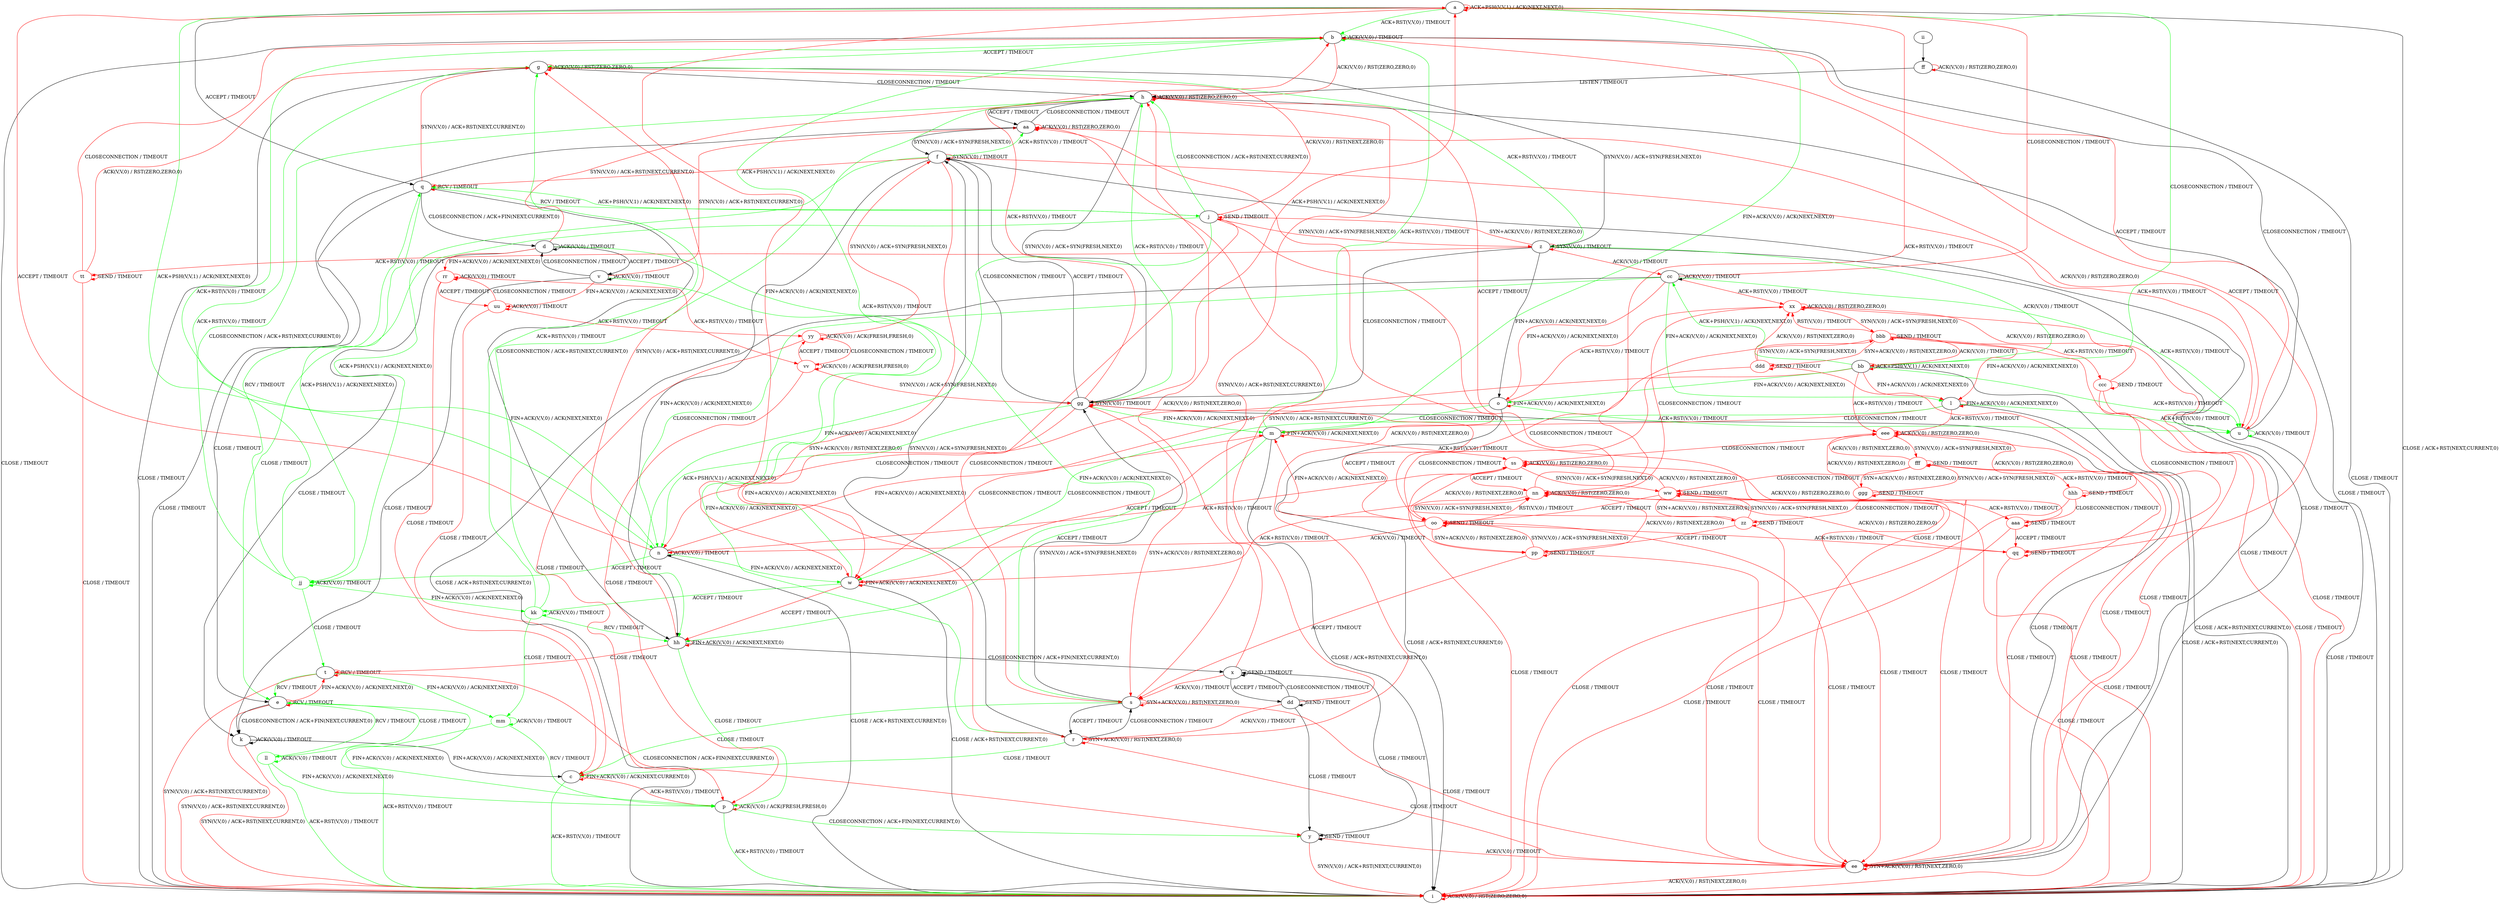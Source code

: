 digraph "" {
	graph ["Incoming time"=59.9393048286438,
		"Outgoing time"=75.9120581150055,
		Output="{'States': 60, 'Transitions': 945, 'Filename': '../results/tcp/TCP_FreeBSD_Server-TCP_Windows8_Server-cvc4-4.dot'}",
		Reference="{'States': 56, 'Transitions': 716, 'Filename': '../subjects/tcp/TCP_FreeBSD_Server.dot'}",
		Solver=cvc4,
		Updated="{'States': 39, 'Transitions': 495, 'Filename': '../subjects/tcp/TCP_Windows8_Server.dot'}",
		"f-measure"=0.4393063583815029,
		precision=0.5373737373737374,
		recall=0.3715083798882682
	];
	a -> a [key=0,
	color=red,
	label="ACK+PSH(V,V,1) / ACK(NEXT,NEXT,0)"];
a -> b [key=0,
color=green,
label="ACK+RST(V,V,0) / TIMEOUT"];
a -> i [key=0,
label="CLOSE / ACK+RST(NEXT,CURRENT,0)"];
a -> m [key=0,
color=green,
label="FIN+ACK(V,V,0) / ACK(NEXT,NEXT,0)"];
a -> n [key=0,
color=green,
label="ACK+PSH(V,V,1) / ACK(NEXT,NEXT,0)"];
a -> q [key=0,
label="ACCEPT / TIMEOUT"];
a -> w [key=0,
color=red,
label="FIN+ACK(V,V,0) / ACK(NEXT,NEXT,0)"];
nn [color=red];
a -> nn [key=0,
color=red,
label="ACK+RST(V,V,0) / TIMEOUT"];
b -> b [key=0,
color=green,
label="ACK(V,V,0) / TIMEOUT"];
b -> g [key=0,
color=green,
label="ACCEPT / TIMEOUT"];
b -> h [key=0,
color=red,
label="ACK(V,V,0) / RST(ZERO,ZERO,0)"];
b -> i [key=0,
label="CLOSE / TIMEOUT"];
b -> u [key=0,
color=red,
label="ACCEPT / TIMEOUT"];
c -> c [key=0,
color=red,
label="FIN+ACK(V,V,0) / ACK(NEXT,CURRENT,0)"];
c -> i [key=0,
color=green,
label="ACK+RST(V,V,0) / TIMEOUT"];
c -> p [key=0,
color=red,
label="ACK+RST(V,V,0) / TIMEOUT"];
d -> d [key=0,
label="ACK(V,V,0) / TIMEOUT"];
d -> h [key=0,
color=red,
label="SYN(V,V,0) / ACK+RST(NEXT,CURRENT,0)"];
d -> k [key=0,
label="CLOSE / TIMEOUT"];
d -> s [key=0,
color=green,
label="FIN+ACK(V,V,0) / ACK(NEXT,NEXT,0)"];
d -> v [key=0,
label="ACCEPT / TIMEOUT"];
rr [color=red];
d -> rr [key=0,
color=red,
label="FIN+ACK(V,V,0) / ACK(NEXT,NEXT,0)"];
e -> e [key=0,
color=red,
label="RCV / TIMEOUT"];
e -> i [key=0,
color=red,
label="SYN(V,V,0) / ACK+RST(NEXT,CURRENT,0)"];
e -> k [key=0,
label="CLOSECONNECTION / ACK+FIN(NEXT,CURRENT,0)"];
e -> p [key=0,
color=green,
label="FIN+ACK(V,V,0) / ACK(NEXT,NEXT,0)"];
e -> t [key=0,
color=red,
label="FIN+ACK(V,V,0) / ACK(NEXT,NEXT,0)"];
ll [color=green];
e -> ll [key=0,
color=green,
label="RCV / TIMEOUT"];
f -> f [key=0,
color=red,
label="SYN(V,V,0) / TIMEOUT"];
f -> q [key=0,
color=red,
label="ACK+PSH(V,V,1) / ACK(NEXT,NEXT,0)"];
f -> r [key=0,
color=red,
label="SYN+ACK(V,V,0) / RST(NEXT,ZERO,0)"];
f -> u [key=0,
color=red,
label="ACK+RST(V,V,0) / TIMEOUT"];
f -> aa [key=0,
color=green,
label="ACK+RST(V,V,0) / TIMEOUT"];
f -> ee [key=0,
label="CLOSE / TIMEOUT"];
f -> gg [key=0,
label="CLOSECONNECTION / TIMEOUT"];
f -> hh [key=0,
label="FIN+ACK(V,V,0) / ACK(NEXT,NEXT,0)"];
jj [color=green];
f -> jj [key=0,
color=green,
label="ACK+PSH(V,V,1) / ACK(NEXT,NEXT,0)"];
g -> g [key=0,
color=red,
label="ACK(V,V,0) / RST(ZERO,ZERO,0)"];
g -> h [key=0,
label="CLOSECONNECTION / TIMEOUT"];
g -> i [key=0,
label="CLOSE / TIMEOUT"];
g -> z [key=0,
label="SYN(V,V,0) / ACK+SYN(FRESH,NEXT,0)"];
h -> h [key=0,
color=red,
label="ACK(V,V,0) / RST(ZERO,ZERO,0)"];
h -> i [key=0,
label="CLOSE / TIMEOUT"];
h -> aa [key=0,
label="ACCEPT / TIMEOUT"];
h -> gg [key=0,
label="SYN(V,V,0) / ACK+SYN(FRESH,NEXT,0)"];
i -> i [key=0,
color=red,
label="ACK(V,V,0) / RST(ZERO,ZERO,0)"];
j -> e [key=0,
color=green,
label="CLOSE / TIMEOUT"];
j -> g [key=0,
color=red,
label="ACK(V,V,0) / RST(NEXT,ZERO,0)"];
j -> h [key=0,
color=green,
label="CLOSECONNECTION / ACK+RST(NEXT,CURRENT,0)"];
j -> j [key=0,
color=red,
label="SEND / TIMEOUT"];
j -> q [key=0,
color=green,
label="ACK+PSH(V,V,1) / ACK(NEXT,NEXT,0)"];
j -> s [key=0,
color=red,
label="CLOSECONNECTION / TIMEOUT"];
j -> z [key=0,
color=red,
label="SYN(V,V,0) / ACK+SYN(FRESH,NEXT,0)"];
j -> ee [key=0,
color=red,
label="CLOSE / TIMEOUT"];
j -> hh [key=0,
color=green,
label="FIN+ACK(V,V,0) / ACK(NEXT,NEXT,0)"];
k -> c [key=0,
label="FIN+ACK(V,V,0) / ACK(NEXT,NEXT,0)"];
k -> i [key=0,
color=red,
label="SYN(V,V,0) / ACK+RST(NEXT,CURRENT,0)"];
k -> k [key=0,
label="ACK(V,V,0) / TIMEOUT"];
l -> i [key=0,
label="CLOSE / ACK+RST(NEXT,CURRENT,0)"];
l -> l [key=0,
color=red,
label="FIN+ACK(V,V,0) / ACK(NEXT,NEXT,0)"];
l -> m [key=0,
color=red,
label="CLOSECONNECTION / TIMEOUT"];
l -> u [key=0,
color=green,
label="ACK+RST(V,V,0) / TIMEOUT"];
l -> w [key=0,
color=green,
label="CLOSECONNECTION / TIMEOUT"];
eee [color=red];
l -> eee [key=0,
color=red,
label="ACK+RST(V,V,0) / TIMEOUT"];
m -> b [key=0,
color=green,
label="ACK+RST(V,V,0) / TIMEOUT"];
m -> i [key=0,
label="CLOSE / ACK+RST(NEXT,CURRENT,0)"];
m -> m [key=0,
color=red,
label="FIN+ACK(V,V,0) / ACK(NEXT,NEXT,0)"];
m -> w [key=0,
color=red,
label="ACCEPT / TIMEOUT"];
m -> hh [key=0,
color=green,
label="ACCEPT / TIMEOUT"];
ss [color=red];
m -> ss [key=0,
color=red,
label="ACK+RST(V,V,0) / TIMEOUT"];
n -> a [key=0,
color=red,
label="ACCEPT / TIMEOUT"];
n -> b [key=0,
color=green,
label="ACK+RST(V,V,0) / TIMEOUT"];
n -> i [key=0,
label="CLOSE / ACK+RST(NEXT,CURRENT,0)"];
n -> m [key=0,
color=red,
label="FIN+ACK(V,V,0) / ACK(NEXT,NEXT,0)"];
n -> n [key=0,
label="ACK(V,V,0) / TIMEOUT"];
n -> w [key=0,
color=green,
label="FIN+ACK(V,V,0) / ACK(NEXT,NEXT,0)"];
n -> jj [key=0,
color=green,
label="ACCEPT / TIMEOUT"];
n -> ss [key=0,
color=red,
label="ACK+RST(V,V,0) / TIMEOUT"];
o -> i [key=0,
label="CLOSE / ACK+RST(NEXT,CURRENT,0)"];
o -> m [key=0,
color=green,
label="CLOSECONNECTION / TIMEOUT"];
o -> o [key=0,
color=red,
label="FIN+ACK(V,V,0) / ACK(NEXT,NEXT,0)"];
o -> u [key=0,
color=green,
label="ACK+RST(V,V,0) / TIMEOUT"];
o -> w [key=0,
color=red,
label="CLOSECONNECTION / TIMEOUT"];
xx [color=red];
o -> xx [key=0,
color=red,
label="ACK+RST(V,V,0) / TIMEOUT"];
p -> i [key=0,
color=green,
label="ACK+RST(V,V,0) / TIMEOUT"];
p -> p [key=0,
color=red,
label="ACK(V,V,0) / ACK(FRESH,FRESH,0)"];
p -> y [key=0,
color=green,
label="CLOSECONNECTION / ACK+FIN(NEXT,CURRENT,0)"];
q -> d [key=0,
label="CLOSECONNECTION / ACK+FIN(NEXT,CURRENT,0)"];
q -> e [key=0,
label="CLOSE / TIMEOUT"];
q -> g [key=0,
color=red,
label="SYN(V,V,0) / ACK+RST(NEXT,CURRENT,0)"];
q -> j [key=0,
color=green,
label="RCV / TIMEOUT"];
q -> q [key=0,
color=red,
label="RCV / TIMEOUT"];
q -> hh [key=0,
label="FIN+ACK(V,V,0) / ACK(NEXT,NEXT,0)"];
q -> jj [key=0,
color=green,
label="ACK+PSH(V,V,1) / ACK(NEXT,NEXT,0)"];
r -> c [key=0,
color=green,
label="CLOSE / TIMEOUT"];
r -> f [key=0,
label="SYN(V,V,0) / ACK+SYN(FRESH,NEXT,0)"];
r -> r [key=0,
color=red,
label="SYN+ACK(V,V,0) / RST(NEXT,ZERO,0)"];
r -> s [key=0,
label="CLOSECONNECTION / TIMEOUT"];
r -> aa [key=0,
color=red,
label="ACK(V,V,0) / RST(NEXT,ZERO,0)"];
r -> ee [key=0,
color=red,
label="CLOSE / TIMEOUT"];
s -> c [key=0,
color=green,
label="CLOSE / TIMEOUT"];
s -> h [key=0,
color=red,
label="ACK(V,V,0) / RST(NEXT,ZERO,0)"];
s -> r [key=0,
label="ACCEPT / TIMEOUT"];
s -> s [key=0,
color=red,
label="SYN+ACK(V,V,0) / RST(NEXT,ZERO,0)"];
s -> ee [key=0,
color=red,
label="CLOSE / TIMEOUT"];
s -> gg [key=0,
label="SYN(V,V,0) / ACK+SYN(FRESH,NEXT,0)"];
t -> e [key=0,
color=green,
label="RCV / TIMEOUT"];
t -> i [key=0,
color=red,
label="SYN(V,V,0) / ACK+RST(NEXT,CURRENT,0)"];
t -> t [key=0,
color=red,
label="RCV / TIMEOUT"];
t -> y [key=0,
color=red,
label="CLOSECONNECTION / ACK+FIN(NEXT,CURRENT,0)"];
mm [color=green];
t -> mm [key=0,
color=green,
label="FIN+ACK(V,V,0) / ACK(NEXT,NEXT,0)"];
u -> b [key=0,
label="CLOSECONNECTION / TIMEOUT"];
u -> i [key=0,
label="CLOSE / TIMEOUT"];
u -> u [key=0,
color=green,
label="ACK(V,V,0) / TIMEOUT"];
u -> aa [key=0,
color=red,
label="ACK(V,V,0) / RST(ZERO,ZERO,0)"];
v -> d [key=0,
label="CLOSECONNECTION / TIMEOUT"];
v -> k [key=0,
label="CLOSE / TIMEOUT"];
v -> r [key=0,
color=green,
label="FIN+ACK(V,V,0) / ACK(NEXT,NEXT,0)"];
v -> v [key=0,
label="ACK(V,V,0) / TIMEOUT"];
v -> aa [key=0,
color=red,
label="SYN(V,V,0) / ACK+RST(NEXT,CURRENT,0)"];
uu [color=red];
v -> uu [key=0,
color=red,
label="FIN+ACK(V,V,0) / ACK(NEXT,NEXT,0)"];
w -> b [key=0,
color=green,
label="ACK+RST(V,V,0) / TIMEOUT"];
w -> i [key=0,
label="CLOSE / ACK+RST(NEXT,CURRENT,0)"];
w -> w [key=0,
color=red,
label="FIN+ACK(V,V,0) / ACK(NEXT,NEXT,0)"];
w -> hh [key=0,
color=red,
label="ACCEPT / TIMEOUT"];
kk [color=green];
w -> kk [key=0,
color=green,
label="ACCEPT / TIMEOUT"];
w -> nn [key=0,
color=red,
label="ACK+RST(V,V,0) / TIMEOUT"];
x -> h [key=0,
color=red,
label="SYN(V,V,0) / ACK+RST(NEXT,CURRENT,0)"];
x -> s [key=0,
color=red,
label="ACK(V,V,0) / TIMEOUT"];
x -> x [key=0,
label="SEND / TIMEOUT"];
x -> y [key=0,
label="CLOSE / TIMEOUT"];
x -> dd [key=0,
label="ACCEPT / TIMEOUT"];
y -> i [key=0,
color=red,
label="SYN(V,V,0) / ACK+RST(NEXT,CURRENT,0)"];
y -> y [key=0,
label="SEND / TIMEOUT"];
y -> ee [key=0,
color=red,
label="ACK(V,V,0) / TIMEOUT"];
z -> g [key=0,
color=green,
label="ACK+RST(V,V,0) / TIMEOUT"];
z -> j [key=0,
color=red,
label="SYN+ACK(V,V,0) / RST(NEXT,ZERO,0)"];
z -> o [key=0,
label="FIN+ACK(V,V,0) / ACK(NEXT,NEXT,0)"];
z -> z [key=0,
color=red,
label="SYN(V,V,0) / TIMEOUT"];
z -> bb [key=0,
color=green,
label="ACK(V,V,0) / TIMEOUT"];
z -> cc [key=0,
color=red,
label="ACK(V,V,0) / TIMEOUT"];
z -> ee [key=0,
label="CLOSE / TIMEOUT"];
z -> gg [key=0,
label="CLOSECONNECTION / TIMEOUT"];
tt [color=red];
z -> tt [key=0,
color=red,
label="ACK+RST(V,V,0) / TIMEOUT"];
aa -> f [key=0,
label="SYN(V,V,0) / ACK+SYN(FRESH,NEXT,0)"];
aa -> h [key=0,
label="CLOSECONNECTION / TIMEOUT"];
aa -> i [key=0,
label="CLOSE / TIMEOUT"];
aa -> aa [key=0,
color=red,
label="ACK(V,V,0) / RST(ZERO,ZERO,0)"];
bb -> a [key=0,
color=green,
label="CLOSECONNECTION / TIMEOUT"];
bb -> i [key=0,
label="CLOSE / ACK+RST(NEXT,CURRENT,0)"];
bb -> l [key=0,
color=red,
label="FIN+ACK(V,V,0) / ACK(NEXT,NEXT,0)"];
bb -> n [key=0,
color=red,
label="CLOSECONNECTION / TIMEOUT"];
bb -> o [key=0,
color=green,
label="FIN+ACK(V,V,0) / ACK(NEXT,NEXT,0)"];
bb -> u [key=0,
color=green,
label="ACK+RST(V,V,0) / TIMEOUT"];
bb -> bb [key=0,
color=red,
label="ACK+PSH(V,V,1) / ACK(NEXT,NEXT,0)"];
bb -> cc [key=0,
color=green,
label="ACK+PSH(V,V,1) / ACK(NEXT,NEXT,0)"];
bb -> eee [key=0,
color=red,
label="ACK+RST(V,V,0) / TIMEOUT"];
cc -> a [key=0,
color=red,
label="CLOSECONNECTION / TIMEOUT"];
cc -> i [key=0,
label="CLOSE / ACK+RST(NEXT,CURRENT,0)"];
cc -> l [key=0,
color=green,
label="FIN+ACK(V,V,0) / ACK(NEXT,NEXT,0)"];
cc -> n [key=0,
color=green,
label="CLOSECONNECTION / TIMEOUT"];
cc -> o [key=0,
color=red,
label="FIN+ACK(V,V,0) / ACK(NEXT,NEXT,0)"];
cc -> u [key=0,
color=green,
label="ACK+RST(V,V,0) / TIMEOUT"];
cc -> cc [key=0,
label="ACK(V,V,0) / TIMEOUT"];
cc -> xx [key=0,
color=red,
label="ACK+RST(V,V,0) / TIMEOUT"];
dd -> r [key=0,
color=red,
label="ACK(V,V,0) / TIMEOUT"];
dd -> x [key=0,
label="CLOSECONNECTION / TIMEOUT"];
dd -> y [key=0,
label="CLOSE / TIMEOUT"];
dd -> aa [key=0,
color=red,
label="SYN(V,V,0) / ACK+RST(NEXT,CURRENT,0)"];
dd -> dd [key=0,
label="SEND / TIMEOUT"];
ee -> i [key=0,
color=red,
label="ACK(V,V,0) / RST(NEXT,ZERO,0)"];
ee -> ee [key=0,
color=red,
label="SYN+ACK(V,V,0) / RST(NEXT,ZERO,0)"];
ff -> h [key=0,
label="LISTEN / TIMEOUT"];
ff -> i [key=0,
label="CLOSE / TIMEOUT"];
ff -> ff [key=0,
color=red,
label="ACK(V,V,0) / RST(ZERO,ZERO,0)"];
gg -> a [key=0,
color=red,
label="ACK+PSH(V,V,1) / ACK(NEXT,NEXT,0)"];
gg -> b [key=0,
color=red,
label="ACK+RST(V,V,0) / TIMEOUT"];
gg -> f [key=0,
label="ACCEPT / TIMEOUT"];
gg -> h [key=0,
color=green,
label="ACK+RST(V,V,0) / TIMEOUT"];
gg -> m [key=0,
color=green,
label="FIN+ACK(V,V,0) / ACK(NEXT,NEXT,0)"];
gg -> n [key=0,
color=green,
label="ACK+PSH(V,V,1) / ACK(NEXT,NEXT,0)"];
gg -> s [key=0,
color=red,
label="SYN+ACK(V,V,0) / RST(NEXT,ZERO,0)"];
gg -> w [key=0,
color=red,
label="FIN+ACK(V,V,0) / ACK(NEXT,NEXT,0)"];
gg -> ee [key=0,
label="CLOSE / TIMEOUT"];
gg -> gg [key=0,
color=red,
label="SYN(V,V,0) / TIMEOUT"];
hh -> g [key=0,
color=red,
label="SYN(V,V,0) / ACK+RST(NEXT,CURRENT,0)"];
hh -> p [key=0,
color=green,
label="CLOSE / TIMEOUT"];
hh -> t [key=0,
color=red,
label="CLOSE / TIMEOUT"];
hh -> x [key=0,
label="CLOSECONNECTION / ACK+FIN(NEXT,CURRENT,0)"];
hh -> hh [key=0,
color=red,
label="FIN+ACK(V,V,0) / ACK(NEXT,NEXT,0)"];
ii -> ff [key=0];
jj -> g [key=0,
color=green,
label="ACK+RST(V,V,0) / TIMEOUT"];
jj -> h [key=0,
color=green,
label="CLOSECONNECTION / ACK+RST(NEXT,CURRENT,0)"];
jj -> q [key=0,
color=green,
label="RCV / TIMEOUT"];
jj -> t [key=0,
color=green,
label="CLOSE / TIMEOUT"];
jj -> jj [key=0,
color=green,
label="ACK(V,V,0) / TIMEOUT"];
jj -> kk [key=0,
color=green,
label="FIN+ACK(V,V,0) / ACK(NEXT,NEXT,0)"];
kk -> g [key=0,
color=green,
label="ACK+RST(V,V,0) / TIMEOUT"];
kk -> h [key=0,
color=green,
label="CLOSECONNECTION / ACK+RST(NEXT,CURRENT,0)"];
kk -> hh [key=0,
color=green,
label="RCV / TIMEOUT"];
kk -> kk [key=0,
color=green,
label="ACK(V,V,0) / TIMEOUT"];
kk -> mm [key=0,
color=green,
label="CLOSE / TIMEOUT"];
ll -> e [key=0,
color=green,
label="CLOSE / TIMEOUT"];
ll -> i [key=0,
color=green,
label="ACK+RST(V,V,0) / TIMEOUT"];
ll -> p [key=0,
color=green,
label="FIN+ACK(V,V,0) / ACK(NEXT,NEXT,0)"];
ll -> ll [key=0,
color=green,
label="ACK(V,V,0) / TIMEOUT"];
mm -> i [key=0,
color=green,
label="ACK+RST(V,V,0) / TIMEOUT"];
mm -> p [key=0,
color=green,
label="RCV / TIMEOUT"];
mm -> mm [key=0,
color=green,
label="ACK(V,V,0) / TIMEOUT"];
nn -> h [key=0,
color=red,
label="ACCEPT / TIMEOUT"];
nn -> i [key=0,
color=red,
label="CLOSE / TIMEOUT"];
nn -> nn [key=0,
color=red,
label="ACK(V,V,0) / RST(ZERO,ZERO,0)"];
oo [color=red];
nn -> oo [key=0,
color=red,
label="SYN(V,V,0) / ACK+SYN(FRESH,NEXT,0)"];
oo -> m [key=0,
color=red,
label="FIN+ACK(V,V,0) / ACK(NEXT,NEXT,0)"];
oo -> n [key=0,
color=red,
label="ACK(V,V,0) / TIMEOUT"];
oo -> ee [key=0,
color=red,
label="CLOSE / TIMEOUT"];
oo -> gg [key=0,
color=red,
label="ACCEPT / TIMEOUT"];
oo -> nn [key=0,
color=red,
label="RST(V,V,0) / TIMEOUT"];
oo -> oo [key=0,
color=red,
label="SEND / TIMEOUT"];
pp [color=red];
oo -> pp [key=0,
color=red,
label="SYN+ACK(V,V,0) / RST(NEXT,ZERO,0)"];
qq [color=red];
oo -> qq [key=0,
color=red,
label="ACK+RST(V,V,0) / TIMEOUT"];
pp -> s [key=0,
color=red,
label="ACCEPT / TIMEOUT"];
pp -> ee [key=0,
color=red,
label="CLOSE / TIMEOUT"];
pp -> nn [key=0,
color=red,
label="ACK(V,V,0) / RST(NEXT,ZERO,0)"];
pp -> oo [key=0,
color=red,
label="SYN(V,V,0) / ACK+SYN(FRESH,NEXT,0)"];
pp -> pp [key=0,
color=red,
label="SEND / TIMEOUT"];
qq -> b [key=0,
color=red,
label="ACCEPT / TIMEOUT"];
qq -> i [key=0,
color=red,
label="CLOSE / TIMEOUT"];
qq -> nn [key=0,
color=red,
label="ACK(V,V,0) / RST(ZERO,ZERO,0)"];
qq -> qq [key=0,
color=red,
label="SEND / TIMEOUT"];
rr -> c [key=0,
color=red,
label="CLOSE / TIMEOUT"];
rr -> rr [key=0,
color=red,
label="ACK(V,V,0) / TIMEOUT"];
rr -> uu [key=0,
color=red,
label="ACCEPT / TIMEOUT"];
vv [color=red];
rr -> vv [key=0,
color=red,
label="ACK+RST(V,V,0) / TIMEOUT"];
ss -> i [key=0,
color=red,
label="CLOSE / TIMEOUT"];
ss -> nn [key=0,
color=red,
label="ACCEPT / TIMEOUT"];
ss -> ss [key=0,
color=red,
label="ACK(V,V,0) / RST(ZERO,ZERO,0)"];
ww [color=red];
ss -> ww [key=0,
color=red,
label="SYN(V,V,0) / ACK+SYN(FRESH,NEXT,0)"];
tt -> b [key=0,
color=red,
label="CLOSECONNECTION / TIMEOUT"];
tt -> g [key=0,
color=red,
label="ACK(V,V,0) / RST(ZERO,ZERO,0)"];
tt -> i [key=0,
color=red,
label="CLOSE / TIMEOUT"];
tt -> tt [key=0,
color=red,
label="SEND / TIMEOUT"];
uu -> c [key=0,
color=red,
label="CLOSE / TIMEOUT"];
uu -> rr [key=0,
color=red,
label="CLOSECONNECTION / TIMEOUT"];
uu -> uu [key=0,
color=red,
label="ACK(V,V,0) / TIMEOUT"];
yy [color=red];
uu -> yy [key=0,
color=red,
label="ACK+RST(V,V,0) / TIMEOUT"];
vv -> p [key=0,
color=red,
label="CLOSE / TIMEOUT"];
vv -> gg [key=0,
color=red,
label="SYN(V,V,0) / ACK+SYN(FRESH,NEXT,0)"];
vv -> vv [key=0,
color=red,
label="ACK(V,V,0) / ACK(FRESH,FRESH,0)"];
vv -> yy [key=0,
color=red,
label="ACCEPT / TIMEOUT"];
ww -> ee [key=0,
color=red,
label="CLOSE / TIMEOUT"];
ww -> oo [key=0,
color=red,
label="ACCEPT / TIMEOUT"];
ww -> ss [key=0,
color=red,
label="ACK(V,V,0) / RST(NEXT,ZERO,0)"];
ww -> ww [key=0,
color=red,
label="SEND / TIMEOUT"];
zz [color=red];
ww -> zz [key=0,
color=red,
label="SYN+ACK(V,V,0) / RST(NEXT,ZERO,0)"];
aaa [color=red];
ww -> aaa [key=0,
color=red,
label="ACK+RST(V,V,0) / TIMEOUT"];
xx -> i [key=0,
color=red,
label="CLOSE / TIMEOUT"];
xx -> nn [key=0,
color=red,
label="CLOSECONNECTION / TIMEOUT"];
xx -> xx [key=0,
color=red,
label="ACK(V,V,0) / RST(ZERO,ZERO,0)"];
bbb [color=red];
xx -> bbb [key=0,
color=red,
label="SYN(V,V,0) / ACK+SYN(FRESH,NEXT,0)"];
yy -> f [key=0,
color=red,
label="SYN(V,V,0) / ACK+SYN(FRESH,NEXT,0)"];
yy -> p [key=0,
color=red,
label="CLOSE / TIMEOUT"];
yy -> vv [key=0,
color=red,
label="CLOSECONNECTION / TIMEOUT"];
yy -> yy [key=0,
color=red,
label="ACK(V,V,0) / ACK(FRESH,FRESH,0)"];
zz -> ee [key=0,
color=red,
label="CLOSE / TIMEOUT"];
zz -> pp [key=0,
color=red,
label="ACCEPT / TIMEOUT"];
zz -> ss [key=0,
color=red,
label="ACK(V,V,0) / RST(NEXT,ZERO,0)"];
zz -> ww [key=0,
color=red,
label="SYN(V,V,0) / ACK+SYN(FRESH,NEXT,0)"];
zz -> zz [key=0,
color=red,
label="SEND / TIMEOUT"];
aaa -> i [key=0,
color=red,
label="CLOSE / TIMEOUT"];
aaa -> qq [key=0,
color=red,
label="ACCEPT / TIMEOUT"];
aaa -> ss [key=0,
color=red,
label="ACK(V,V,0) / RST(ZERO,ZERO,0)"];
aaa -> aaa [key=0,
color=red,
label="SEND / TIMEOUT"];
bbb -> l [key=0,
color=red,
label="FIN+ACK(V,V,0) / ACK(NEXT,NEXT,0)"];
bbb -> bb [key=0,
color=red,
label="ACK(V,V,0) / TIMEOUT"];
bbb -> ee [key=0,
color=red,
label="CLOSE / TIMEOUT"];
bbb -> oo [key=0,
color=red,
label="CLOSECONNECTION / TIMEOUT"];
bbb -> xx [key=0,
color=red,
label="RST(V,V,0) / TIMEOUT"];
bbb -> bbb [key=0,
color=red,
label="SEND / TIMEOUT"];
ccc [color=red];
bbb -> ccc [key=0,
color=red,
label="ACK+RST(V,V,0) / TIMEOUT"];
ddd [color=red];
bbb -> ddd [key=0,
color=red,
label="SYN+ACK(V,V,0) / RST(NEXT,ZERO,0)"];
ccc -> i [key=0,
color=red,
label="CLOSE / TIMEOUT"];
ccc -> qq [key=0,
color=red,
label="CLOSECONNECTION / TIMEOUT"];
ccc -> xx [key=0,
color=red,
label="ACK(V,V,0) / RST(ZERO,ZERO,0)"];
ccc -> ccc [key=0,
color=red,
label="SEND / TIMEOUT"];
ddd -> ee [key=0,
color=red,
label="CLOSE / TIMEOUT"];
ddd -> pp [key=0,
color=red,
label="CLOSECONNECTION / TIMEOUT"];
ddd -> xx [key=0,
color=red,
label="ACK(V,V,0) / RST(NEXT,ZERO,0)"];
ddd -> bbb [key=0,
color=red,
label="SYN(V,V,0) / ACK+SYN(FRESH,NEXT,0)"];
ddd -> ddd [key=0,
color=red,
label="SEND / TIMEOUT"];
eee -> i [key=0,
color=red,
label="CLOSE / TIMEOUT"];
eee -> ss [key=0,
color=red,
label="CLOSECONNECTION / TIMEOUT"];
eee -> eee [key=0,
color=red,
label="ACK(V,V,0) / RST(ZERO,ZERO,0)"];
fff [color=red];
eee -> fff [key=0,
color=red,
label="SYN(V,V,0) / ACK+SYN(FRESH,NEXT,0)"];
fff -> ee [key=0,
color=red,
label="CLOSE / TIMEOUT"];
fff -> ww [key=0,
color=red,
label="CLOSECONNECTION / TIMEOUT"];
fff -> eee [key=0,
color=red,
label="ACK(V,V,0) / RST(NEXT,ZERO,0)"];
fff -> fff [key=0,
color=red,
label="SEND / TIMEOUT"];
ggg [color=red];
fff -> ggg [key=0,
color=red,
label="SYN+ACK(V,V,0) / RST(NEXT,ZERO,0)"];
hhh [color=red];
fff -> hhh [key=0,
color=red,
label="ACK+RST(V,V,0) / TIMEOUT"];
ggg -> ee [key=0,
color=red,
label="CLOSE / TIMEOUT"];
ggg -> zz [key=0,
color=red,
label="CLOSECONNECTION / TIMEOUT"];
ggg -> eee [key=0,
color=red,
label="ACK(V,V,0) / RST(NEXT,ZERO,0)"];
ggg -> fff [key=0,
color=red,
label="SYN(V,V,0) / ACK+SYN(FRESH,NEXT,0)"];
ggg -> ggg [key=0,
color=red,
label="SEND / TIMEOUT"];
hhh -> i [key=0,
color=red,
label="CLOSE / TIMEOUT"];
hhh -> aaa [key=0,
color=red,
label="CLOSECONNECTION / TIMEOUT"];
hhh -> eee [key=0,
color=red,
label="ACK(V,V,0) / RST(ZERO,ZERO,0)"];
hhh -> hhh [key=0,
color=red,
label="SEND / TIMEOUT"];
}
